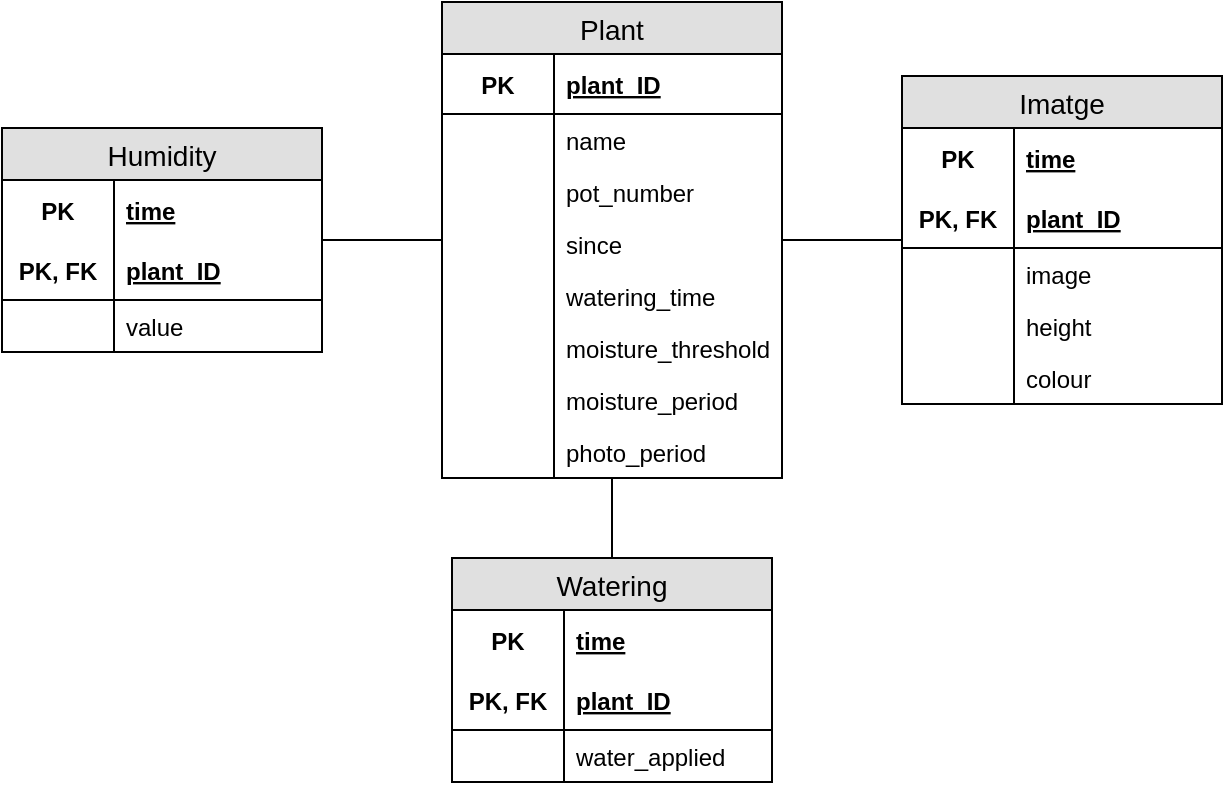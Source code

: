 <mxfile version="12.3.2" type="device" pages="1"><diagram id="Z7i1AzcQq4e-LrUCoND3" name="Page-1"><mxGraphModel dx="946" dy="680" grid="1" gridSize="10" guides="1" tooltips="1" connect="1" arrows="1" fold="1" page="1" pageScale="1" pageWidth="4681" pageHeight="3300" math="0" shadow="0"><root><mxCell id="0"/><mxCell id="1" parent="0"/><mxCell id="VQ4hVo6crPK6qhnMNrJ1-2" style="edgeStyle=orthogonalEdgeStyle;rounded=0;orthogonalLoop=1;jettySize=auto;html=1;endArrow=none;endFill=0;" parent="1" source="0DmCaHajAg3wt-FR2OMb-2" target="0DmCaHajAg3wt-FR2OMb-16" edge="1"><mxGeometry relative="1" as="geometry"/></mxCell><mxCell id="0DmCaHajAg3wt-FR2OMb-2" value="Humidity" style="swimlane;fontStyle=0;childLayout=stackLayout;horizontal=1;startSize=26;fillColor=#e0e0e0;horizontalStack=0;resizeParent=1;resizeParentMax=0;resizeLast=0;collapsible=1;marginBottom=0;swimlaneFillColor=#ffffff;align=center;fontSize=14;" parent="1" vertex="1"><mxGeometry x="230" y="145" width="160" height="112" as="geometry"/></mxCell><mxCell id="0DmCaHajAg3wt-FR2OMb-3" value="time" style="shape=partialRectangle;top=0;left=0;right=0;bottom=0;align=left;verticalAlign=middle;fillColor=none;spacingLeft=60;spacingRight=4;overflow=hidden;rotatable=0;points=[[0,0.5],[1,0.5]];portConstraint=eastwest;dropTarget=0;fontStyle=5;fontSize=12;" parent="0DmCaHajAg3wt-FR2OMb-2" vertex="1"><mxGeometry y="26" width="160" height="30" as="geometry"/></mxCell><mxCell id="0DmCaHajAg3wt-FR2OMb-4" value="PK" style="shape=partialRectangle;fontStyle=1;top=0;left=0;bottom=0;fillColor=none;align=center;verticalAlign=middle;spacingLeft=4;spacingRight=4;overflow=hidden;rotatable=0;points=[];portConstraint=eastwest;part=1;fontSize=12;" parent="0DmCaHajAg3wt-FR2OMb-3" vertex="1" connectable="0"><mxGeometry width="56" height="30" as="geometry"/></mxCell><mxCell id="0DmCaHajAg3wt-FR2OMb-5" value="plant_ID" style="shape=partialRectangle;top=0;left=0;right=0;bottom=1;align=left;verticalAlign=middle;fillColor=none;spacingLeft=60;spacingRight=4;overflow=hidden;rotatable=0;points=[[0,0.5],[1,0.5]];portConstraint=eastwest;dropTarget=0;fontStyle=5;fontSize=12;" parent="0DmCaHajAg3wt-FR2OMb-2" vertex="1"><mxGeometry y="56" width="160" height="30" as="geometry"/></mxCell><mxCell id="0DmCaHajAg3wt-FR2OMb-6" value="PK, FK" style="shape=partialRectangle;fontStyle=1;top=0;left=0;bottom=0;fillColor=none;align=center;verticalAlign=middle;spacingLeft=4;spacingRight=4;overflow=hidden;rotatable=0;points=[];portConstraint=eastwest;part=1;fontSize=12;" parent="0DmCaHajAg3wt-FR2OMb-5" vertex="1" connectable="0"><mxGeometry width="56" height="30" as="geometry"/></mxCell><mxCell id="0DmCaHajAg3wt-FR2OMb-7" value="value" style="shape=partialRectangle;top=0;left=0;right=0;bottom=0;align=left;verticalAlign=top;fillColor=none;spacingLeft=60;spacingRight=4;overflow=hidden;rotatable=0;points=[[0,0.5],[1,0.5]];portConstraint=eastwest;dropTarget=0;fontSize=12;" parent="0DmCaHajAg3wt-FR2OMb-2" vertex="1"><mxGeometry y="86" width="160" height="26" as="geometry"/></mxCell><mxCell id="0DmCaHajAg3wt-FR2OMb-8" value="" style="shape=partialRectangle;top=0;left=0;bottom=0;fillColor=none;align=left;verticalAlign=top;spacingLeft=4;spacingRight=4;overflow=hidden;rotatable=0;points=[];portConstraint=eastwest;part=1;fontSize=12;" parent="0DmCaHajAg3wt-FR2OMb-7" vertex="1" connectable="0"><mxGeometry width="56" height="26" as="geometry"/></mxCell><mxCell id="0DmCaHajAg3wt-FR2OMb-9" value="Imatge" style="swimlane;fontStyle=0;childLayout=stackLayout;horizontal=1;startSize=26;fillColor=#e0e0e0;horizontalStack=0;resizeParent=1;resizeParentMax=0;resizeLast=0;collapsible=1;marginBottom=0;swimlaneFillColor=#ffffff;align=center;fontSize=14;" parent="1" vertex="1"><mxGeometry x="680" y="119" width="160" height="164" as="geometry"/></mxCell><mxCell id="0DmCaHajAg3wt-FR2OMb-10" value="time" style="shape=partialRectangle;top=0;left=0;right=0;bottom=0;align=left;verticalAlign=middle;fillColor=none;spacingLeft=60;spacingRight=4;overflow=hidden;rotatable=0;points=[[0,0.5],[1,0.5]];portConstraint=eastwest;dropTarget=0;fontStyle=5;fontSize=12;" parent="0DmCaHajAg3wt-FR2OMb-9" vertex="1"><mxGeometry y="26" width="160" height="30" as="geometry"/></mxCell><mxCell id="0DmCaHajAg3wt-FR2OMb-11" value="PK" style="shape=partialRectangle;fontStyle=1;top=0;left=0;bottom=0;fillColor=none;align=center;verticalAlign=middle;spacingLeft=4;spacingRight=4;overflow=hidden;rotatable=0;points=[];portConstraint=eastwest;part=1;fontSize=12;" parent="0DmCaHajAg3wt-FR2OMb-10" vertex="1" connectable="0"><mxGeometry width="56" height="30" as="geometry"/></mxCell><mxCell id="0DmCaHajAg3wt-FR2OMb-12" value="plant_ID" style="shape=partialRectangle;top=0;left=0;right=0;bottom=1;align=left;verticalAlign=middle;fillColor=none;spacingLeft=60;spacingRight=4;overflow=hidden;rotatable=0;points=[[0,0.5],[1,0.5]];portConstraint=eastwest;dropTarget=0;fontStyle=5;fontSize=12;" parent="0DmCaHajAg3wt-FR2OMb-9" vertex="1"><mxGeometry y="56" width="160" height="30" as="geometry"/></mxCell><mxCell id="0DmCaHajAg3wt-FR2OMb-13" value="PK, FK" style="shape=partialRectangle;fontStyle=1;top=0;left=0;bottom=0;fillColor=none;align=center;verticalAlign=middle;spacingLeft=4;spacingRight=4;overflow=hidden;rotatable=0;points=[];portConstraint=eastwest;part=1;fontSize=12;" parent="0DmCaHajAg3wt-FR2OMb-12" vertex="1" connectable="0"><mxGeometry width="56" height="30" as="geometry"/></mxCell><mxCell id="0DmCaHajAg3wt-FR2OMb-14" value="image" style="shape=partialRectangle;top=0;left=0;right=0;bottom=0;align=left;verticalAlign=top;fillColor=none;spacingLeft=60;spacingRight=4;overflow=hidden;rotatable=0;points=[[0,0.5],[1,0.5]];portConstraint=eastwest;dropTarget=0;fontSize=12;" parent="0DmCaHajAg3wt-FR2OMb-9" vertex="1"><mxGeometry y="86" width="160" height="26" as="geometry"/></mxCell><mxCell id="0DmCaHajAg3wt-FR2OMb-15" value="" style="shape=partialRectangle;top=0;left=0;bottom=0;fillColor=none;align=left;verticalAlign=top;spacingLeft=4;spacingRight=4;overflow=hidden;rotatable=0;points=[];portConstraint=eastwest;part=1;fontSize=12;" parent="0DmCaHajAg3wt-FR2OMb-14" vertex="1" connectable="0"><mxGeometry width="56" height="26" as="geometry"/></mxCell><mxCell id="0DmCaHajAg3wt-FR2OMb-32" value="height" style="shape=partialRectangle;top=0;left=0;right=0;bottom=0;align=left;verticalAlign=top;fillColor=none;spacingLeft=60;spacingRight=4;overflow=hidden;rotatable=0;points=[[0,0.5],[1,0.5]];portConstraint=eastwest;dropTarget=0;fontSize=12;" parent="0DmCaHajAg3wt-FR2OMb-9" vertex="1"><mxGeometry y="112" width="160" height="26" as="geometry"/></mxCell><mxCell id="0DmCaHajAg3wt-FR2OMb-33" value="" style="shape=partialRectangle;top=0;left=0;bottom=0;fillColor=none;align=left;verticalAlign=top;spacingLeft=4;spacingRight=4;overflow=hidden;rotatable=0;points=[];portConstraint=eastwest;part=1;fontSize=12;" parent="0DmCaHajAg3wt-FR2OMb-32" vertex="1" connectable="0"><mxGeometry width="56" height="26" as="geometry"/></mxCell><mxCell id="0DmCaHajAg3wt-FR2OMb-30" value="colour" style="shape=partialRectangle;top=0;left=0;right=0;bottom=0;align=left;verticalAlign=top;fillColor=none;spacingLeft=60;spacingRight=4;overflow=hidden;rotatable=0;points=[[0,0.5],[1,0.5]];portConstraint=eastwest;dropTarget=0;fontSize=12;" parent="0DmCaHajAg3wt-FR2OMb-9" vertex="1"><mxGeometry y="138" width="160" height="26" as="geometry"/></mxCell><mxCell id="0DmCaHajAg3wt-FR2OMb-31" value="" style="shape=partialRectangle;top=0;left=0;bottom=0;fillColor=none;align=left;verticalAlign=top;spacingLeft=4;spacingRight=4;overflow=hidden;rotatable=0;points=[];portConstraint=eastwest;part=1;fontSize=12;" parent="0DmCaHajAg3wt-FR2OMb-30" vertex="1" connectable="0"><mxGeometry width="56" height="26" as="geometry"/></mxCell><mxCell id="VQ4hVo6crPK6qhnMNrJ1-1" style="edgeStyle=orthogonalEdgeStyle;rounded=0;orthogonalLoop=1;jettySize=auto;html=1;endArrow=none;endFill=0;" parent="1" source="0DmCaHajAg3wt-FR2OMb-16" target="0DmCaHajAg3wt-FR2OMb-9" edge="1"><mxGeometry relative="1" as="geometry"/></mxCell><mxCell id="0DmCaHajAg3wt-FR2OMb-16" value="Plant" style="swimlane;fontStyle=0;childLayout=stackLayout;horizontal=1;startSize=26;fillColor=#e0e0e0;horizontalStack=0;resizeParent=1;resizeParentMax=0;resizeLast=0;collapsible=1;marginBottom=0;swimlaneFillColor=#ffffff;align=center;fontSize=14;" parent="1" vertex="1"><mxGeometry x="450" y="82" width="170" height="238" as="geometry"/></mxCell><mxCell id="0DmCaHajAg3wt-FR2OMb-19" value="plant_ID" style="shape=partialRectangle;top=0;left=0;right=0;bottom=1;align=left;verticalAlign=middle;fillColor=none;spacingLeft=60;spacingRight=4;overflow=hidden;rotatable=0;points=[[0,0.5],[1,0.5]];portConstraint=eastwest;dropTarget=0;fontStyle=5;fontSize=12;" parent="0DmCaHajAg3wt-FR2OMb-16" vertex="1"><mxGeometry y="26" width="170" height="30" as="geometry"/></mxCell><mxCell id="0DmCaHajAg3wt-FR2OMb-20" value="PK" style="shape=partialRectangle;fontStyle=1;top=0;left=0;bottom=0;fillColor=none;align=center;verticalAlign=middle;spacingLeft=4;spacingRight=4;overflow=hidden;rotatable=0;points=[];portConstraint=eastwest;part=1;fontSize=12;" parent="0DmCaHajAg3wt-FR2OMb-19" vertex="1" connectable="0"><mxGeometry width="56" height="30" as="geometry"/></mxCell><mxCell id="0DmCaHajAg3wt-FR2OMb-43" value="name" style="shape=partialRectangle;top=0;left=0;right=0;bottom=0;align=left;verticalAlign=top;fillColor=none;spacingLeft=60;spacingRight=4;overflow=hidden;rotatable=0;points=[[0,0.5],[1,0.5]];portConstraint=eastwest;dropTarget=0;fontSize=12;" parent="0DmCaHajAg3wt-FR2OMb-16" vertex="1"><mxGeometry y="56" width="170" height="26" as="geometry"/></mxCell><mxCell id="0DmCaHajAg3wt-FR2OMb-44" value="" style="shape=partialRectangle;top=0;left=0;bottom=0;fillColor=none;align=left;verticalAlign=top;spacingLeft=4;spacingRight=4;overflow=hidden;rotatable=0;points=[];portConstraint=eastwest;part=1;fontSize=12;" parent="0DmCaHajAg3wt-FR2OMb-43" vertex="1" connectable="0"><mxGeometry width="56" height="26" as="geometry"/></mxCell><mxCell id="VQ4hVo6crPK6qhnMNrJ1-3" value="pot_number" style="shape=partialRectangle;top=0;left=0;right=0;bottom=0;align=left;verticalAlign=top;fillColor=none;spacingLeft=60;spacingRight=4;overflow=hidden;rotatable=0;points=[[0,0.5],[1,0.5]];portConstraint=eastwest;dropTarget=0;fontSize=12;" parent="0DmCaHajAg3wt-FR2OMb-16" vertex="1"><mxGeometry y="82" width="170" height="26" as="geometry"/></mxCell><mxCell id="VQ4hVo6crPK6qhnMNrJ1-4" value="" style="shape=partialRectangle;top=0;left=0;bottom=0;fillColor=none;align=left;verticalAlign=top;spacingLeft=4;spacingRight=4;overflow=hidden;rotatable=0;points=[];portConstraint=eastwest;part=1;fontSize=12;" parent="VQ4hVo6crPK6qhnMNrJ1-3" vertex="1" connectable="0"><mxGeometry width="56" height="26" as="geometry"/></mxCell><mxCell id="VQ4hVo6crPK6qhnMNrJ1-5" value="since" style="shape=partialRectangle;top=0;left=0;right=0;bottom=0;align=left;verticalAlign=top;fillColor=none;spacingLeft=60;spacingRight=4;overflow=hidden;rotatable=0;points=[[0,0.5],[1,0.5]];portConstraint=eastwest;dropTarget=0;fontSize=12;" parent="0DmCaHajAg3wt-FR2OMb-16" vertex="1"><mxGeometry y="108" width="170" height="26" as="geometry"/></mxCell><mxCell id="VQ4hVo6crPK6qhnMNrJ1-6" value="" style="shape=partialRectangle;top=0;left=0;bottom=0;fillColor=none;align=left;verticalAlign=top;spacingLeft=4;spacingRight=4;overflow=hidden;rotatable=0;points=[];portConstraint=eastwest;part=1;fontSize=12;" parent="VQ4hVo6crPK6qhnMNrJ1-5" vertex="1" connectable="0"><mxGeometry width="56" height="26" as="geometry"/></mxCell><mxCell id="0DmCaHajAg3wt-FR2OMb-21" value="watering_time" style="shape=partialRectangle;top=0;left=0;right=0;bottom=0;align=left;verticalAlign=top;fillColor=none;spacingLeft=60;spacingRight=4;overflow=hidden;rotatable=0;points=[[0,0.5],[1,0.5]];portConstraint=eastwest;dropTarget=0;fontSize=12;" parent="0DmCaHajAg3wt-FR2OMb-16" vertex="1"><mxGeometry y="134" width="170" height="26" as="geometry"/></mxCell><mxCell id="0DmCaHajAg3wt-FR2OMb-22" value="" style="shape=partialRectangle;top=0;left=0;bottom=0;fillColor=none;align=left;verticalAlign=top;spacingLeft=4;spacingRight=4;overflow=hidden;rotatable=0;points=[];portConstraint=eastwest;part=1;fontSize=12;" parent="0DmCaHajAg3wt-FR2OMb-21" vertex="1" connectable="0"><mxGeometry width="56" height="26" as="geometry"/></mxCell><mxCell id="0DmCaHajAg3wt-FR2OMb-39" value="moisture_threshold" style="shape=partialRectangle;top=0;left=0;right=0;bottom=0;align=left;verticalAlign=top;fillColor=none;spacingLeft=60;spacingRight=4;overflow=hidden;rotatable=0;points=[[0,0.5],[1,0.5]];portConstraint=eastwest;dropTarget=0;fontSize=12;" parent="0DmCaHajAg3wt-FR2OMb-16" vertex="1"><mxGeometry y="160" width="170" height="26" as="geometry"/></mxCell><mxCell id="0DmCaHajAg3wt-FR2OMb-40" value="" style="shape=partialRectangle;top=0;left=0;bottom=0;fillColor=none;align=left;verticalAlign=top;spacingLeft=4;spacingRight=4;overflow=hidden;rotatable=0;points=[];portConstraint=eastwest;part=1;fontSize=12;" parent="0DmCaHajAg3wt-FR2OMb-39" vertex="1" connectable="0"><mxGeometry width="56" height="26" as="geometry"/></mxCell><mxCell id="gjbla5XqBLjuIjacEnL3-1" value="moisture_period" style="shape=partialRectangle;top=0;left=0;right=0;bottom=0;align=left;verticalAlign=top;fillColor=none;spacingLeft=60;spacingRight=4;overflow=hidden;rotatable=0;points=[[0,0.5],[1,0.5]];portConstraint=eastwest;dropTarget=0;fontSize=12;" vertex="1" parent="0DmCaHajAg3wt-FR2OMb-16"><mxGeometry y="186" width="170" height="26" as="geometry"/></mxCell><mxCell id="gjbla5XqBLjuIjacEnL3-2" value="" style="shape=partialRectangle;top=0;left=0;bottom=0;fillColor=none;align=left;verticalAlign=top;spacingLeft=4;spacingRight=4;overflow=hidden;rotatable=0;points=[];portConstraint=eastwest;part=1;fontSize=12;" vertex="1" connectable="0" parent="gjbla5XqBLjuIjacEnL3-1"><mxGeometry width="56" height="26" as="geometry"/></mxCell><mxCell id="0DmCaHajAg3wt-FR2OMb-41" value="photo_period" style="shape=partialRectangle;top=0;left=0;right=0;bottom=0;align=left;verticalAlign=top;fillColor=none;spacingLeft=60;spacingRight=4;overflow=hidden;rotatable=0;points=[[0,0.5],[1,0.5]];portConstraint=eastwest;dropTarget=0;fontSize=12;" parent="0DmCaHajAg3wt-FR2OMb-16" vertex="1"><mxGeometry y="212" width="170" height="26" as="geometry"/></mxCell><mxCell id="0DmCaHajAg3wt-FR2OMb-42" value="" style="shape=partialRectangle;top=0;left=0;bottom=0;fillColor=none;align=left;verticalAlign=top;spacingLeft=4;spacingRight=4;overflow=hidden;rotatable=0;points=[];portConstraint=eastwest;part=1;fontSize=12;" parent="0DmCaHajAg3wt-FR2OMb-41" vertex="1" connectable="0"><mxGeometry width="56" height="26" as="geometry"/></mxCell><mxCell id="Xqls3mfrsmkrDNQW6s22-8" style="edgeStyle=orthogonalEdgeStyle;rounded=0;orthogonalLoop=1;jettySize=auto;html=1;exitX=0.5;exitY=0;exitDx=0;exitDy=0;endArrow=none;endFill=0;" parent="1" source="Xqls3mfrsmkrDNQW6s22-1" target="0DmCaHajAg3wt-FR2OMb-16" edge="1"><mxGeometry relative="1" as="geometry"/></mxCell><mxCell id="Xqls3mfrsmkrDNQW6s22-1" value="Watering" style="swimlane;fontStyle=0;childLayout=stackLayout;horizontal=1;startSize=26;fillColor=#e0e0e0;horizontalStack=0;resizeParent=1;resizeParentMax=0;resizeLast=0;collapsible=1;marginBottom=0;swimlaneFillColor=#ffffff;align=center;fontSize=14;" parent="1" vertex="1"><mxGeometry x="455" y="360" width="160" height="112" as="geometry"/></mxCell><mxCell id="Xqls3mfrsmkrDNQW6s22-2" value="time" style="shape=partialRectangle;top=0;left=0;right=0;bottom=0;align=left;verticalAlign=middle;fillColor=none;spacingLeft=60;spacingRight=4;overflow=hidden;rotatable=0;points=[[0,0.5],[1,0.5]];portConstraint=eastwest;dropTarget=0;fontStyle=5;fontSize=12;" parent="Xqls3mfrsmkrDNQW6s22-1" vertex="1"><mxGeometry y="26" width="160" height="30" as="geometry"/></mxCell><mxCell id="Xqls3mfrsmkrDNQW6s22-3" value="PK" style="shape=partialRectangle;fontStyle=1;top=0;left=0;bottom=0;fillColor=none;align=center;verticalAlign=middle;spacingLeft=4;spacingRight=4;overflow=hidden;rotatable=0;points=[];portConstraint=eastwest;part=1;fontSize=12;" parent="Xqls3mfrsmkrDNQW6s22-2" vertex="1" connectable="0"><mxGeometry width="56" height="30" as="geometry"/></mxCell><mxCell id="Xqls3mfrsmkrDNQW6s22-4" value="plant_ID" style="shape=partialRectangle;top=0;left=0;right=0;bottom=1;align=left;verticalAlign=middle;fillColor=none;spacingLeft=60;spacingRight=4;overflow=hidden;rotatable=0;points=[[0,0.5],[1,0.5]];portConstraint=eastwest;dropTarget=0;fontStyle=5;fontSize=12;" parent="Xqls3mfrsmkrDNQW6s22-1" vertex="1"><mxGeometry y="56" width="160" height="30" as="geometry"/></mxCell><mxCell id="Xqls3mfrsmkrDNQW6s22-5" value="PK, FK" style="shape=partialRectangle;fontStyle=1;top=0;left=0;bottom=0;fillColor=none;align=center;verticalAlign=middle;spacingLeft=4;spacingRight=4;overflow=hidden;rotatable=0;points=[];portConstraint=eastwest;part=1;fontSize=12;" parent="Xqls3mfrsmkrDNQW6s22-4" vertex="1" connectable="0"><mxGeometry width="56" height="30" as="geometry"/></mxCell><mxCell id="Xqls3mfrsmkrDNQW6s22-6" value="water_applied" style="shape=partialRectangle;top=0;left=0;right=0;bottom=0;align=left;verticalAlign=top;fillColor=none;spacingLeft=60;spacingRight=4;overflow=hidden;rotatable=0;points=[[0,0.5],[1,0.5]];portConstraint=eastwest;dropTarget=0;fontSize=12;" parent="Xqls3mfrsmkrDNQW6s22-1" vertex="1"><mxGeometry y="86" width="160" height="26" as="geometry"/></mxCell><mxCell id="Xqls3mfrsmkrDNQW6s22-7" value="" style="shape=partialRectangle;top=0;left=0;bottom=0;fillColor=none;align=left;verticalAlign=top;spacingLeft=4;spacingRight=4;overflow=hidden;rotatable=0;points=[];portConstraint=eastwest;part=1;fontSize=12;" parent="Xqls3mfrsmkrDNQW6s22-6" vertex="1" connectable="0"><mxGeometry width="56" height="26" as="geometry"/></mxCell></root></mxGraphModel></diagram></mxfile>